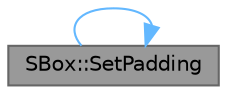 digraph "SBox::SetPadding"
{
 // INTERACTIVE_SVG=YES
 // LATEX_PDF_SIZE
  bgcolor="transparent";
  edge [fontname=Helvetica,fontsize=10,labelfontname=Helvetica,labelfontsize=10];
  node [fontname=Helvetica,fontsize=10,shape=box,height=0.2,width=0.4];
  rankdir="LR";
  Node1 [id="Node000001",label="SBox::SetPadding",height=0.2,width=0.4,color="gray40", fillcolor="grey60", style="filled", fontcolor="black",tooltip="See Padding attribute."];
  Node1 -> Node1 [id="edge1_Node000001_Node000001",color="steelblue1",style="solid",tooltip=" "];
}
